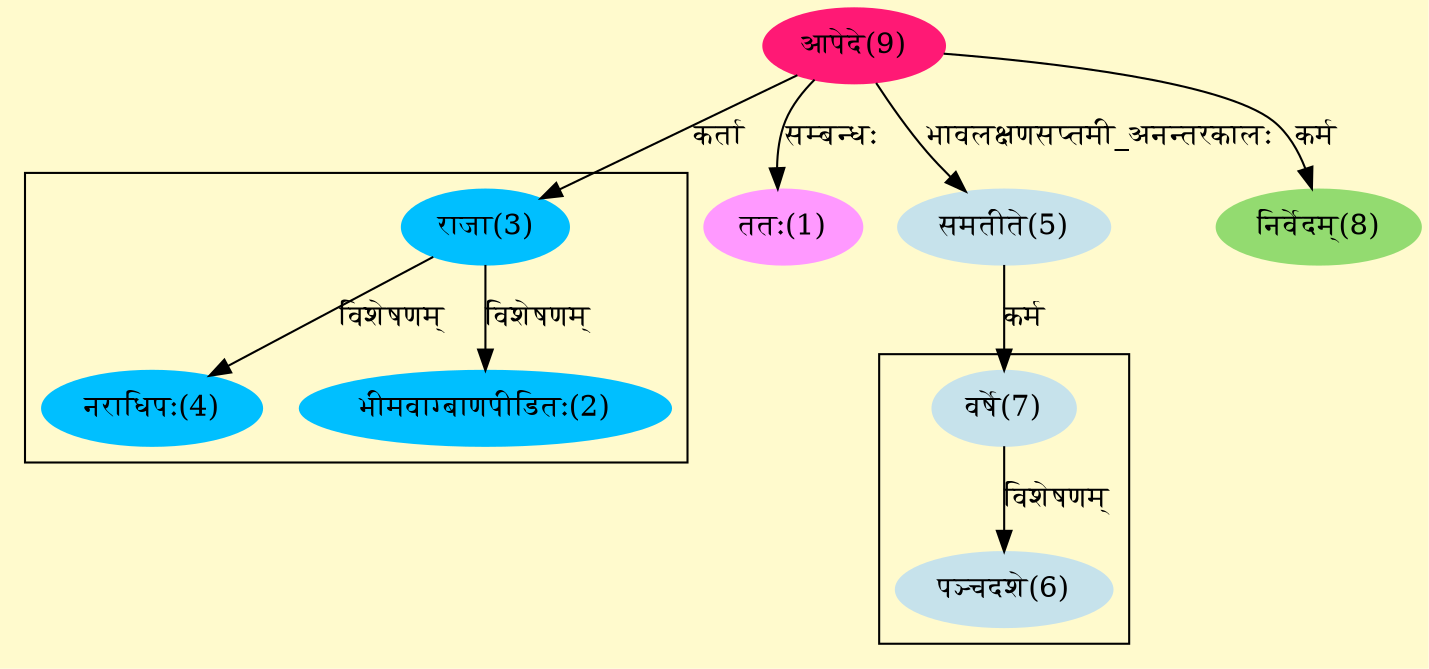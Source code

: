 digraph G{
rankdir=BT;
 compound=true;
 bgcolor="lemonchiffon1";

subgraph cluster_1{
Node2 [style=filled, color="#00BFFF" label = "भीमवाग्बाणपीडितः(2)"]
Node3 [style=filled, color="#00BFFF" label = "राजा(3)"]
Node4 [style=filled, color="#00BFFF" label = "नराधिपः(4)"]

}

subgraph cluster_2{
Node6 [style=filled, color="#C6E2EB" label = "पञ्चदशे(6)"]
Node7 [style=filled, color="#C6E2EB" label = "वर्षे(7)"]

}
Node1 [style=filled, color="#FF99FF" label = "ततः(1)"]
Node9 [style=filled, color="#FF1975" label = "आपेदे(9)"]
Node3 [style=filled, color="#00BFFF" label = "राजा(3)"]
Node5 [style=filled, color="#C6E2EB" label = "समतीते(5)"]
Node7 [style=filled, color="#C6E2EB" label = "वर्षे(7)"]
Node8 [style=filled, color="#93DB70" label = "निर्वेदम्(8)"]
Node4 [style=filled, color="#00BFFF" label = "नराधिपः(4)"]
/* Start of Relations section */

Node1 -> Node9 [  label="सम्बन्धः"  dir="back" ]
Node2 -> Node3 [  label="विशेषणम्"  dir="back" ]
Node3 -> Node9 [  label="कर्ता"  dir="back" ]
Node4 -> Node3 [  label="विशेषणम्"  dir="back" ]
Node5 -> Node9 [  label="भावलक्षणसप्तमी_अनन्तरकालः"  dir="back" ]
Node6 -> Node7 [  label="विशेषणम्"  dir="back" ]
Node7 -> Node5 [  label="कर्म"  dir="back" ]
Node8 -> Node9 [  label="कर्म"  dir="back" ]
}
